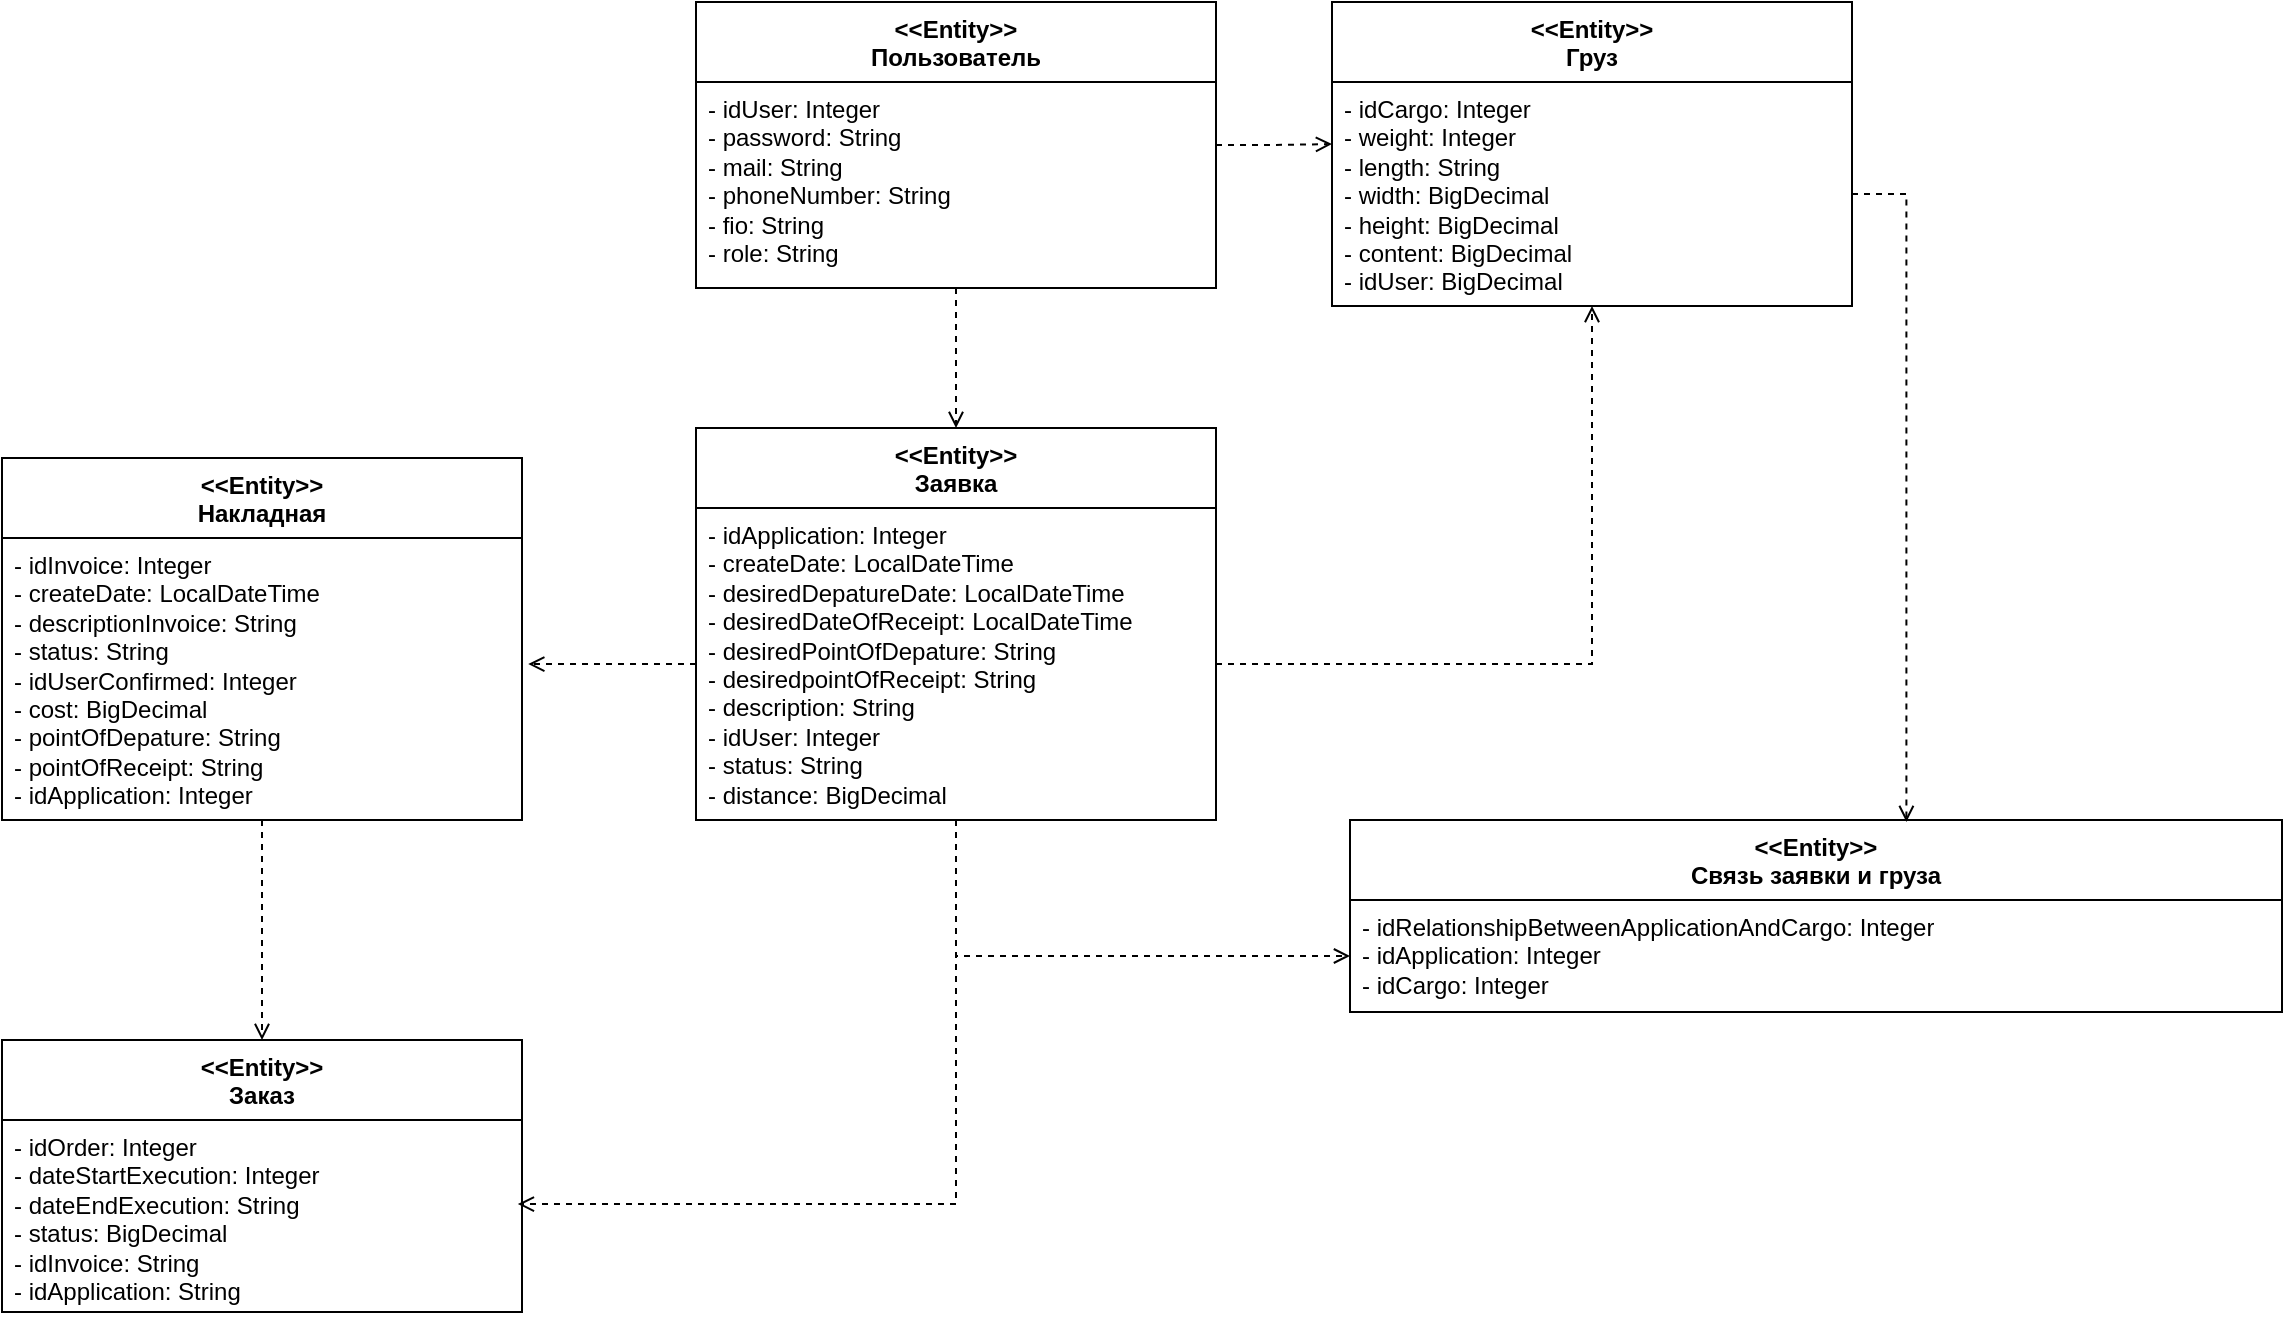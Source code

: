 <mxfile version="26.2.13">
  <diagram name="Страница — 1" id="Jg0uK0EvoC1LLIp04bV3">
    <mxGraphModel dx="1428" dy="772" grid="0" gridSize="10" guides="1" tooltips="1" connect="1" arrows="1" fold="1" page="1" pageScale="1" pageWidth="3300" pageHeight="4681" math="0" shadow="0">
      <root>
        <mxCell id="0" />
        <mxCell id="1" parent="0" />
        <mxCell id="5dmkitQ1ONi3bZzibxVB-1" value="&lt;div&gt;&amp;lt;&amp;lt;Entity&amp;gt;&amp;gt;&lt;/div&gt;&lt;div&gt;Накладная&lt;/div&gt;" style="swimlane;fontStyle=1;align=center;verticalAlign=top;childLayout=stackLayout;horizontal=1;startSize=40;horizontalStack=0;resizeParent=1;resizeParentMax=0;resizeLast=0;collapsible=1;marginBottom=0;whiteSpace=wrap;html=1;" parent="1" vertex="1">
          <mxGeometry x="886" y="497" width="260" height="181" as="geometry" />
        </mxCell>
        <mxCell id="5dmkitQ1ONi3bZzibxVB-2" value="&lt;div&gt;&lt;div&gt;- idInvoice&lt;span style=&quot;background-color: transparent; color: light-dark(rgb(0, 0, 0), rgb(255, 255, 255));&quot;&gt;: Integer&lt;/span&gt;&lt;/div&gt;&lt;/div&gt;&lt;div&gt;&lt;span style=&quot;background-color: transparent; color: light-dark(rgb(0, 0, 0), rgb(255, 255, 255));&quot;&gt;- createDate: LocalDateTime&lt;/span&gt;&lt;/div&gt;&lt;div&gt;&lt;span style=&quot;background-color: transparent; color: light-dark(rgb(0, 0, 0), rgb(255, 255, 255));&quot;&gt;- descriptionInvoice: String&lt;/span&gt;&lt;/div&gt;&lt;div&gt;- status:&amp;nbsp;&lt;span style=&quot;background-color: transparent; color: light-dark(rgb(0, 0, 0), rgb(255, 255, 255));&quot;&gt;String&lt;/span&gt;&lt;/div&gt;&lt;div&gt;- idUserConfirmed: Integer&lt;/div&gt;&lt;div&gt;- cost: BigDecimal&lt;/div&gt;&lt;div&gt;- pointOfDepature: String&lt;/div&gt;&lt;div&gt;- pointOfReceipt:&amp;nbsp;&lt;span style=&quot;background-color: transparent; color: light-dark(rgb(0, 0, 0), rgb(255, 255, 255));&quot;&gt;String&lt;/span&gt;&lt;/div&gt;&lt;div&gt;- idApplication: Integer&lt;/div&gt;" style="text;strokeColor=none;fillColor=none;align=left;verticalAlign=top;spacingLeft=4;spacingRight=4;overflow=hidden;rotatable=0;points=[[0,0.5],[1,0.5]];portConstraint=eastwest;whiteSpace=wrap;html=1;" parent="5dmkitQ1ONi3bZzibxVB-1" vertex="1">
          <mxGeometry y="40" width="260" height="141" as="geometry" />
        </mxCell>
        <mxCell id="5dmkitQ1ONi3bZzibxVB-6" value="&lt;div&gt;&amp;lt;&amp;lt;Entity&amp;gt;&amp;gt;&lt;/div&gt;&lt;div&gt;Груз&lt;/div&gt;" style="swimlane;fontStyle=1;align=center;verticalAlign=top;childLayout=stackLayout;horizontal=1;startSize=40;horizontalStack=0;resizeParent=1;resizeParentMax=0;resizeLast=0;collapsible=1;marginBottom=0;whiteSpace=wrap;html=1;" parent="1" vertex="1">
          <mxGeometry x="1551" y="269" width="260" height="152" as="geometry" />
        </mxCell>
        <mxCell id="5dmkitQ1ONi3bZzibxVB-7" value="&lt;div&gt;&lt;div&gt;- idCargo&lt;span style=&quot;background-color: transparent; color: light-dark(rgb(0, 0, 0), rgb(255, 255, 255));&quot;&gt;: Integer&lt;/span&gt;&lt;/div&gt;&lt;/div&gt;&lt;div&gt;&lt;span style=&quot;background-color: transparent; color: light-dark(rgb(0, 0, 0), rgb(255, 255, 255));&quot;&gt;- weight: Integer&lt;/span&gt;&lt;/div&gt;&lt;div&gt;- length: String&lt;/div&gt;&lt;div&gt;- width: BigDecimal&lt;/div&gt;&lt;div&gt;- height: BigDecimal&lt;/div&gt;&lt;div&gt;- content: BigDecimal&lt;/div&gt;&lt;div&gt;- idUser: BigDecimal&lt;/div&gt;" style="text;strokeColor=none;fillColor=none;align=left;verticalAlign=top;spacingLeft=4;spacingRight=4;overflow=hidden;rotatable=0;points=[[0,0.5],[1,0.5]];portConstraint=eastwest;whiteSpace=wrap;html=1;" parent="5dmkitQ1ONi3bZzibxVB-6" vertex="1">
          <mxGeometry y="40" width="260" height="112" as="geometry" />
        </mxCell>
        <mxCell id="bsj2uLdlbjhHsLTVcRRI-5" style="edgeStyle=orthogonalEdgeStyle;rounded=0;orthogonalLoop=1;jettySize=auto;html=1;dashed=1;endArrow=open;endFill=0;" edge="1" parent="1" source="5dmkitQ1ONi3bZzibxVB-10" target="5dmkitQ1ONi3bZzibxVB-15">
          <mxGeometry relative="1" as="geometry" />
        </mxCell>
        <mxCell id="5dmkitQ1ONi3bZzibxVB-10" value="&lt;div&gt;&amp;lt;&amp;lt;Entity&amp;gt;&amp;gt;&lt;/div&gt;&lt;div&gt;Заявка&lt;/div&gt;" style="swimlane;fontStyle=1;align=center;verticalAlign=top;childLayout=stackLayout;horizontal=1;startSize=40;horizontalStack=0;resizeParent=1;resizeParentMax=0;resizeLast=0;collapsible=1;marginBottom=0;whiteSpace=wrap;html=1;" parent="1" vertex="1">
          <mxGeometry x="1233" y="482" width="260" height="196" as="geometry" />
        </mxCell>
        <mxCell id="5dmkitQ1ONi3bZzibxVB-11" value="&lt;div&gt;&lt;div&gt;- idApplication&lt;span style=&quot;background-color: transparent; color: light-dark(rgb(0, 0, 0), rgb(255, 255, 255));&quot;&gt;: Integer&lt;/span&gt;&lt;/div&gt;&lt;/div&gt;&lt;div&gt;&lt;span style=&quot;background-color: transparent; color: light-dark(rgb(0, 0, 0), rgb(255, 255, 255));&quot;&gt;- createDate: LocalDateTime&lt;/span&gt;&lt;/div&gt;&lt;div&gt;&lt;span style=&quot;background-color: transparent; color: light-dark(rgb(0, 0, 0), rgb(255, 255, 255));&quot;&gt;- desiredDepatureDate:&amp;nbsp;&lt;/span&gt;&lt;span style=&quot;background-color: transparent; color: light-dark(rgb(0, 0, 0), rgb(255, 255, 255));&quot;&gt;LocalDateTime&lt;/span&gt;&lt;/div&gt;&lt;div&gt;&lt;span style=&quot;background-color: transparent; color: light-dark(rgb(0, 0, 0), rgb(255, 255, 255));&quot;&gt;- desiredDateOfReceipt:&amp;nbsp;&lt;/span&gt;&lt;span style=&quot;background-color: transparent; color: light-dark(rgb(0, 0, 0), rgb(255, 255, 255));&quot;&gt;LocalDateTime&lt;/span&gt;&lt;/div&gt;&lt;div&gt;&lt;span style=&quot;background-color: transparent; color: light-dark(rgb(0, 0, 0), rgb(255, 255, 255));&quot;&gt;- desiredPointOfDepature:&amp;nbsp;&lt;/span&gt;&lt;span style=&quot;background-color: transparent; color: light-dark(rgb(0, 0, 0), rgb(255, 255, 255));&quot;&gt;String&lt;/span&gt;&lt;/div&gt;&lt;div&gt;&lt;span style=&quot;background-color: transparent; color: light-dark(rgb(0, 0, 0), rgb(255, 255, 255));&quot;&gt;- desiredpointOfReceipt:&amp;nbsp;&lt;/span&gt;&lt;span style=&quot;background-color: transparent; color: light-dark(rgb(0, 0, 0), rgb(255, 255, 255));&quot;&gt;String&lt;/span&gt;&lt;/div&gt;&lt;div&gt;&lt;span style=&quot;background-color: transparent; color: light-dark(rgb(0, 0, 0), rgb(255, 255, 255));&quot;&gt;- description:&amp;nbsp;&lt;/span&gt;&lt;span style=&quot;background-color: transparent; color: light-dark(rgb(0, 0, 0), rgb(255, 255, 255));&quot;&gt;String&lt;/span&gt;&lt;/div&gt;&lt;div&gt;- idUser: Integer&lt;/div&gt;&lt;div&gt;- status:&amp;nbsp;&lt;span style=&quot;background-color: transparent; color: light-dark(rgb(0, 0, 0), rgb(255, 255, 255));&quot;&gt;String&lt;/span&gt;&lt;/div&gt;&lt;div&gt;- distance: BigDecimal&lt;/div&gt;&lt;div&gt;&lt;br&gt;&lt;/div&gt;" style="text;strokeColor=none;fillColor=none;align=left;verticalAlign=top;spacingLeft=4;spacingRight=4;overflow=hidden;rotatable=0;points=[[0,0.5],[1,0.5]];portConstraint=eastwest;whiteSpace=wrap;html=1;" parent="5dmkitQ1ONi3bZzibxVB-10" vertex="1">
          <mxGeometry y="40" width="260" height="156" as="geometry" />
        </mxCell>
        <mxCell id="5dmkitQ1ONi3bZzibxVB-14" value="&lt;div&gt;&amp;lt;&amp;lt;Entity&amp;gt;&amp;gt;&lt;/div&gt;&lt;div&gt;Связь заявки и груза&lt;/div&gt;" style="swimlane;fontStyle=1;align=center;verticalAlign=top;childLayout=stackLayout;horizontal=1;startSize=40;horizontalStack=0;resizeParent=1;resizeParentMax=0;resizeLast=0;collapsible=1;marginBottom=0;whiteSpace=wrap;html=1;" parent="1" vertex="1">
          <mxGeometry x="1560" y="678" width="466" height="96" as="geometry" />
        </mxCell>
        <mxCell id="5dmkitQ1ONi3bZzibxVB-15" value="&lt;div&gt;&lt;div&gt;- idRelationshipBetweenApplicationAndCargo&lt;span style=&quot;background-color: transparent; color: light-dark(rgb(0, 0, 0), rgb(255, 255, 255));&quot;&gt;: Integer&lt;/span&gt;&lt;/div&gt;&lt;/div&gt;&lt;div&gt;&lt;div&gt;- idApplication&lt;span style=&quot;background-color: transparent; color: light-dark(rgb(0, 0, 0), rgb(255, 255, 255));&quot;&gt;: Integer&lt;/span&gt;&lt;/div&gt;&lt;/div&gt;&lt;div&gt;&lt;div&gt;- idCargo&lt;span style=&quot;background-color: transparent; color: light-dark(rgb(0, 0, 0), rgb(255, 255, 255));&quot;&gt;: Integer&lt;/span&gt;&lt;/div&gt;&lt;/div&gt;&lt;div&gt;&lt;span style=&quot;background-color: transparent; color: light-dark(rgb(0, 0, 0), rgb(255, 255, 255));&quot;&gt;&lt;br&gt;&lt;/span&gt;&lt;/div&gt;" style="text;strokeColor=none;fillColor=none;align=left;verticalAlign=top;spacingLeft=4;spacingRight=4;overflow=hidden;rotatable=0;points=[[0,0.5],[1,0.5]];portConstraint=eastwest;whiteSpace=wrap;html=1;" parent="5dmkitQ1ONi3bZzibxVB-14" vertex="1">
          <mxGeometry y="40" width="466" height="56" as="geometry" />
        </mxCell>
        <mxCell id="5dmkitQ1ONi3bZzibxVB-18" value="&lt;div&gt;&amp;lt;&amp;lt;Entity&amp;gt;&amp;gt;&lt;/div&gt;&lt;div&gt;Заказ&lt;/div&gt;" style="swimlane;fontStyle=1;align=center;verticalAlign=top;childLayout=stackLayout;horizontal=1;startSize=40;horizontalStack=0;resizeParent=1;resizeParentMax=0;resizeLast=0;collapsible=1;marginBottom=0;whiteSpace=wrap;html=1;" parent="1" vertex="1">
          <mxGeometry x="886" y="788" width="260" height="136" as="geometry" />
        </mxCell>
        <mxCell id="5dmkitQ1ONi3bZzibxVB-19" value="&lt;div&gt;&lt;div&gt;- idOrder&lt;span style=&quot;background-color: transparent; color: light-dark(rgb(0, 0, 0), rgb(255, 255, 255));&quot;&gt;: Integer&lt;/span&gt;&lt;/div&gt;&lt;/div&gt;&lt;div&gt;&lt;span style=&quot;background-color: transparent; color: light-dark(rgb(0, 0, 0), rgb(255, 255, 255));&quot;&gt;- dateStartExecution: Integer&lt;/span&gt;&lt;/div&gt;&lt;div&gt;- dateEndExecution: String&lt;/div&gt;&lt;div&gt;- status: BigDecimal&lt;/div&gt;&lt;div&gt;&lt;div&gt;- idInvoice: String&lt;/div&gt;&lt;/div&gt;&lt;div&gt;&lt;div&gt;- idApplication: String&lt;/div&gt;&lt;/div&gt;&lt;div&gt;&lt;br&gt;&lt;/div&gt;" style="text;strokeColor=none;fillColor=none;align=left;verticalAlign=top;spacingLeft=4;spacingRight=4;overflow=hidden;rotatable=0;points=[[0,0.5],[1,0.5]];portConstraint=eastwest;whiteSpace=wrap;html=1;" parent="5dmkitQ1ONi3bZzibxVB-18" vertex="1">
          <mxGeometry y="40" width="260" height="96" as="geometry" />
        </mxCell>
        <mxCell id="bsj2uLdlbjhHsLTVcRRI-1" style="edgeStyle=orthogonalEdgeStyle;rounded=0;orthogonalLoop=1;jettySize=auto;html=1;entryX=0.5;entryY=0;entryDx=0;entryDy=0;dashed=1;endArrow=open;endFill=0;" edge="1" parent="1" source="5dmkitQ1ONi3bZzibxVB-22" target="5dmkitQ1ONi3bZzibxVB-10">
          <mxGeometry relative="1" as="geometry" />
        </mxCell>
        <mxCell id="5dmkitQ1ONi3bZzibxVB-22" value="&lt;div&gt;&amp;lt;&amp;lt;Entity&amp;gt;&amp;gt;&lt;/div&gt;&lt;div&gt;Пользователь&lt;/div&gt;" style="swimlane;fontStyle=1;align=center;verticalAlign=top;childLayout=stackLayout;horizontal=1;startSize=40;horizontalStack=0;resizeParent=1;resizeParentMax=0;resizeLast=0;collapsible=1;marginBottom=0;whiteSpace=wrap;html=1;" parent="1" vertex="1">
          <mxGeometry x="1233" y="269" width="260" height="143" as="geometry" />
        </mxCell>
        <mxCell id="5dmkitQ1ONi3bZzibxVB-23" value="&lt;div&gt;&lt;div&gt;- idUser&lt;span style=&quot;background-color: transparent; color: light-dark(rgb(0, 0, 0), rgb(255, 255, 255));&quot;&gt;: Integer&lt;/span&gt;&lt;/div&gt;&lt;/div&gt;&lt;div&gt;&lt;span style=&quot;background-color: transparent; color: light-dark(rgb(0, 0, 0), rgb(255, 255, 255));&quot;&gt;- password: String&lt;/span&gt;&lt;/div&gt;&lt;div&gt;- mail: String&lt;/div&gt;&lt;div&gt;- phoneNumber: String&lt;/div&gt;&lt;div&gt;- fio: String&lt;/div&gt;&lt;div&gt;- role: String&lt;/div&gt;" style="text;strokeColor=none;fillColor=none;align=left;verticalAlign=top;spacingLeft=4;spacingRight=4;overflow=hidden;rotatable=0;points=[[0,0.5],[1,0.5]];portConstraint=eastwest;whiteSpace=wrap;html=1;" parent="5dmkitQ1ONi3bZzibxVB-22" vertex="1">
          <mxGeometry y="40" width="260" height="103" as="geometry" />
        </mxCell>
        <mxCell id="bsj2uLdlbjhHsLTVcRRI-2" style="edgeStyle=orthogonalEdgeStyle;rounded=0;orthogonalLoop=1;jettySize=auto;html=1;entryX=0;entryY=0.277;entryDx=0;entryDy=0;entryPerimeter=0;dashed=1;endArrow=open;endFill=0;" edge="1" parent="1" source="5dmkitQ1ONi3bZzibxVB-22" target="5dmkitQ1ONi3bZzibxVB-7">
          <mxGeometry relative="1" as="geometry" />
        </mxCell>
        <mxCell id="bsj2uLdlbjhHsLTVcRRI-3" style="edgeStyle=orthogonalEdgeStyle;rounded=0;orthogonalLoop=1;jettySize=auto;html=1;dashed=1;endArrow=open;endFill=0;" edge="1" parent="1" source="5dmkitQ1ONi3bZzibxVB-11" target="5dmkitQ1ONi3bZzibxVB-6">
          <mxGeometry relative="1" as="geometry" />
        </mxCell>
        <mxCell id="bsj2uLdlbjhHsLTVcRRI-4" style="edgeStyle=orthogonalEdgeStyle;rounded=0;orthogonalLoop=1;jettySize=auto;html=1;entryX=0.597;entryY=0.01;entryDx=0;entryDy=0;entryPerimeter=0;dashed=1;endArrow=open;endFill=0;" edge="1" parent="1" source="5dmkitQ1ONi3bZzibxVB-7" target="5dmkitQ1ONi3bZzibxVB-14">
          <mxGeometry relative="1" as="geometry" />
        </mxCell>
        <mxCell id="bsj2uLdlbjhHsLTVcRRI-6" style="edgeStyle=orthogonalEdgeStyle;rounded=0;orthogonalLoop=1;jettySize=auto;html=1;entryX=1.012;entryY=0.447;entryDx=0;entryDy=0;entryPerimeter=0;dashed=1;endArrow=open;endFill=0;" edge="1" parent="1" source="5dmkitQ1ONi3bZzibxVB-11" target="5dmkitQ1ONi3bZzibxVB-2">
          <mxGeometry relative="1" as="geometry" />
        </mxCell>
        <mxCell id="bsj2uLdlbjhHsLTVcRRI-7" style="edgeStyle=orthogonalEdgeStyle;rounded=0;orthogonalLoop=1;jettySize=auto;html=1;entryX=0.5;entryY=0;entryDx=0;entryDy=0;dashed=1;endArrow=open;endFill=0;" edge="1" parent="1" source="5dmkitQ1ONi3bZzibxVB-1" target="5dmkitQ1ONi3bZzibxVB-18">
          <mxGeometry relative="1" as="geometry" />
        </mxCell>
        <mxCell id="bsj2uLdlbjhHsLTVcRRI-8" style="edgeStyle=orthogonalEdgeStyle;rounded=0;orthogonalLoop=1;jettySize=auto;html=1;entryX=0.992;entryY=0.438;entryDx=0;entryDy=0;entryPerimeter=0;dashed=1;endArrow=open;endFill=0;" edge="1" parent="1" source="5dmkitQ1ONi3bZzibxVB-10" target="5dmkitQ1ONi3bZzibxVB-19">
          <mxGeometry relative="1" as="geometry" />
        </mxCell>
      </root>
    </mxGraphModel>
  </diagram>
</mxfile>
